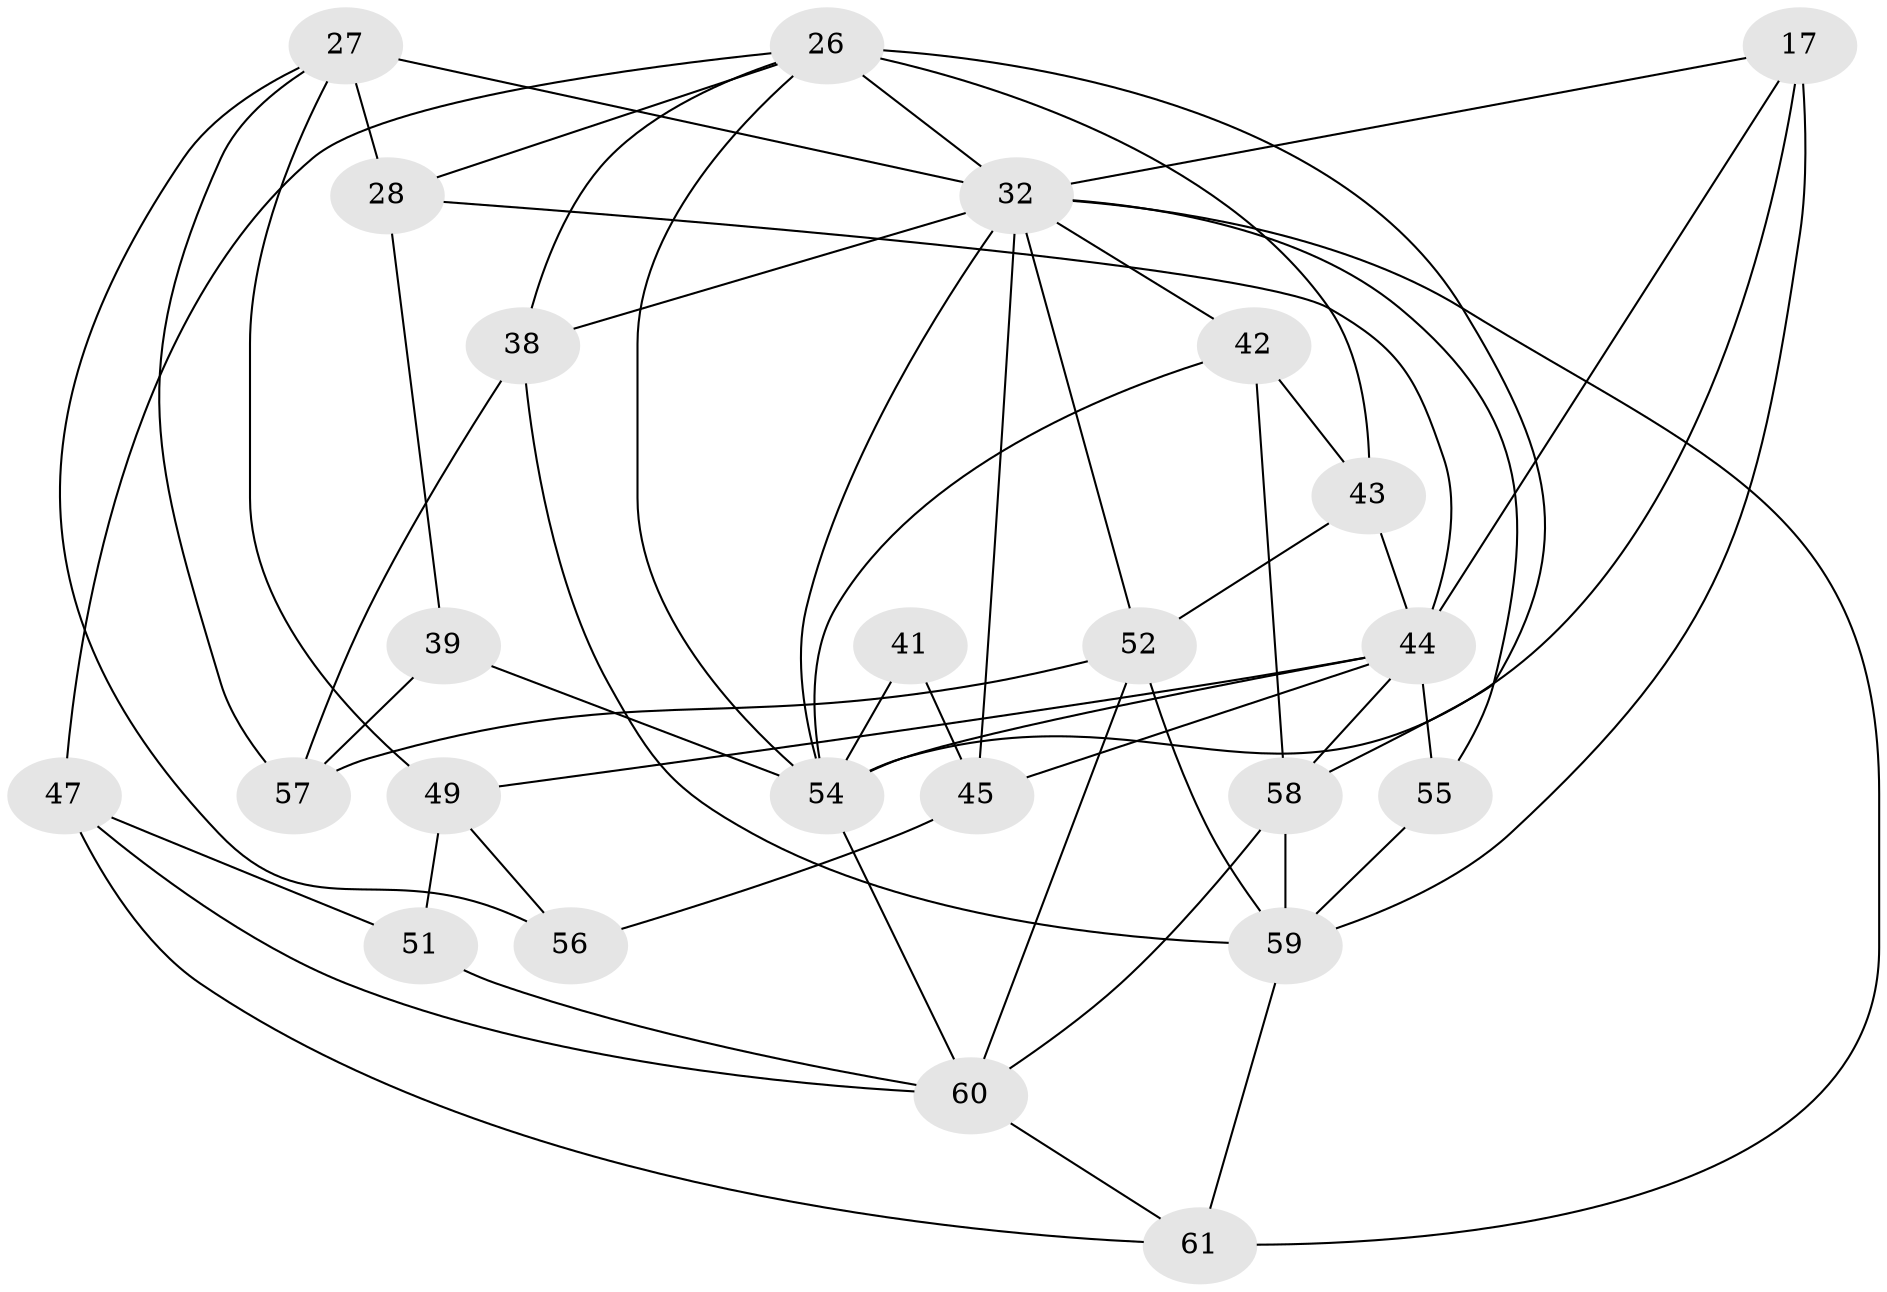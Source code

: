 // original degree distribution, {4: 1.0}
// Generated by graph-tools (version 1.1) at 2025/01/03/04/25 22:01:02]
// undirected, 24 vertices, 57 edges
graph export_dot {
graph [start="1"]
  node [color=gray90,style=filled];
  17;
  26 [super="+19"];
  27 [super="+10"];
  28 [super="+21"];
  32 [super="+3+23+25"];
  38 [super="+35"];
  39;
  41;
  42 [super="+1"];
  43 [super="+29"];
  44 [super="+18+34"];
  45 [super="+22+33"];
  47 [super="+9"];
  49 [super="+5"];
  51;
  52 [super="+46"];
  54 [super="+50+48"];
  55 [super="+8"];
  56;
  57;
  58 [super="+40"];
  59 [super="+53+37"];
  60 [super="+20+12+30"];
  61 [super="+13"];
  17 -- 54;
  17 -- 32;
  17 -- 59;
  17 -- 44;
  26 -- 43;
  26 -- 47;
  26 -- 32 [weight=2];
  26 -- 58;
  26 -- 38;
  26 -- 28;
  26 -- 54;
  27 -- 28 [weight=2];
  27 -- 56;
  27 -- 32;
  27 -- 49;
  27 -- 57;
  28 -- 44 [weight=2];
  28 -- 39;
  32 -- 42;
  32 -- 55 [weight=2];
  32 -- 52 [weight=2];
  32 -- 45 [weight=4];
  32 -- 38 [weight=2];
  32 -- 61 [weight=2];
  32 -- 54;
  38 -- 57;
  38 -- 59 [weight=2];
  39 -- 57;
  39 -- 54 [weight=2];
  41 -- 45 [weight=2];
  41 -- 54 [weight=2];
  42 -- 43 [weight=2];
  42 -- 58 [weight=2];
  42 -- 54;
  43 -- 52 [weight=2];
  43 -- 44;
  44 -- 45;
  44 -- 49;
  44 -- 55 [weight=2];
  44 -- 58;
  44 -- 54;
  45 -- 56;
  47 -- 61 [weight=2];
  47 -- 51;
  47 -- 60 [weight=2];
  49 -- 56 [weight=2];
  49 -- 51 [weight=2];
  51 -- 60;
  52 -- 59;
  52 -- 57;
  52 -- 60 [weight=4];
  54 -- 60 [weight=3];
  55 -- 59 [weight=2];
  58 -- 59;
  58 -- 60;
  59 -- 61;
  60 -- 61;
}
